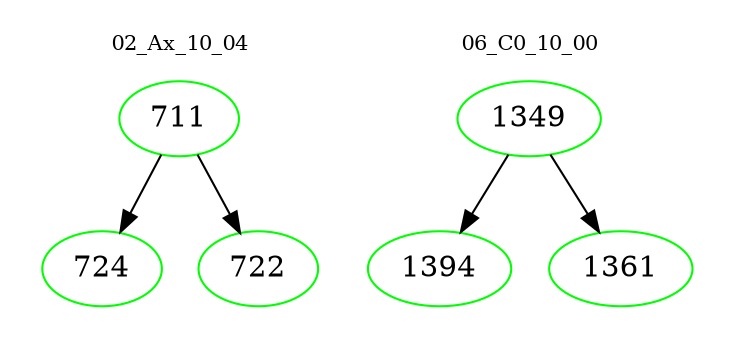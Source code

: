 digraph{
subgraph cluster_0 {
color = white
label = "02_Ax_10_04";
fontsize=10;
T0_711 [label="711", color="green"]
T0_711 -> T0_724 [color="black"]
T0_724 [label="724", color="green"]
T0_711 -> T0_722 [color="black"]
T0_722 [label="722", color="green"]
}
subgraph cluster_1 {
color = white
label = "06_C0_10_00";
fontsize=10;
T1_1349 [label="1349", color="green"]
T1_1349 -> T1_1394 [color="black"]
T1_1394 [label="1394", color="green"]
T1_1349 -> T1_1361 [color="black"]
T1_1361 [label="1361", color="green"]
}
}
